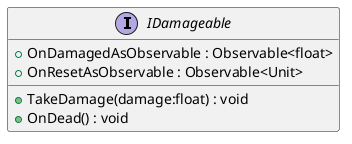 @startuml
interface IDamageable {
    + OnDamagedAsObservable : Observable<float>
    + OnResetAsObservable : Observable<Unit>
    + TakeDamage(damage:float) : void
    + OnDead() : void
}
@enduml
